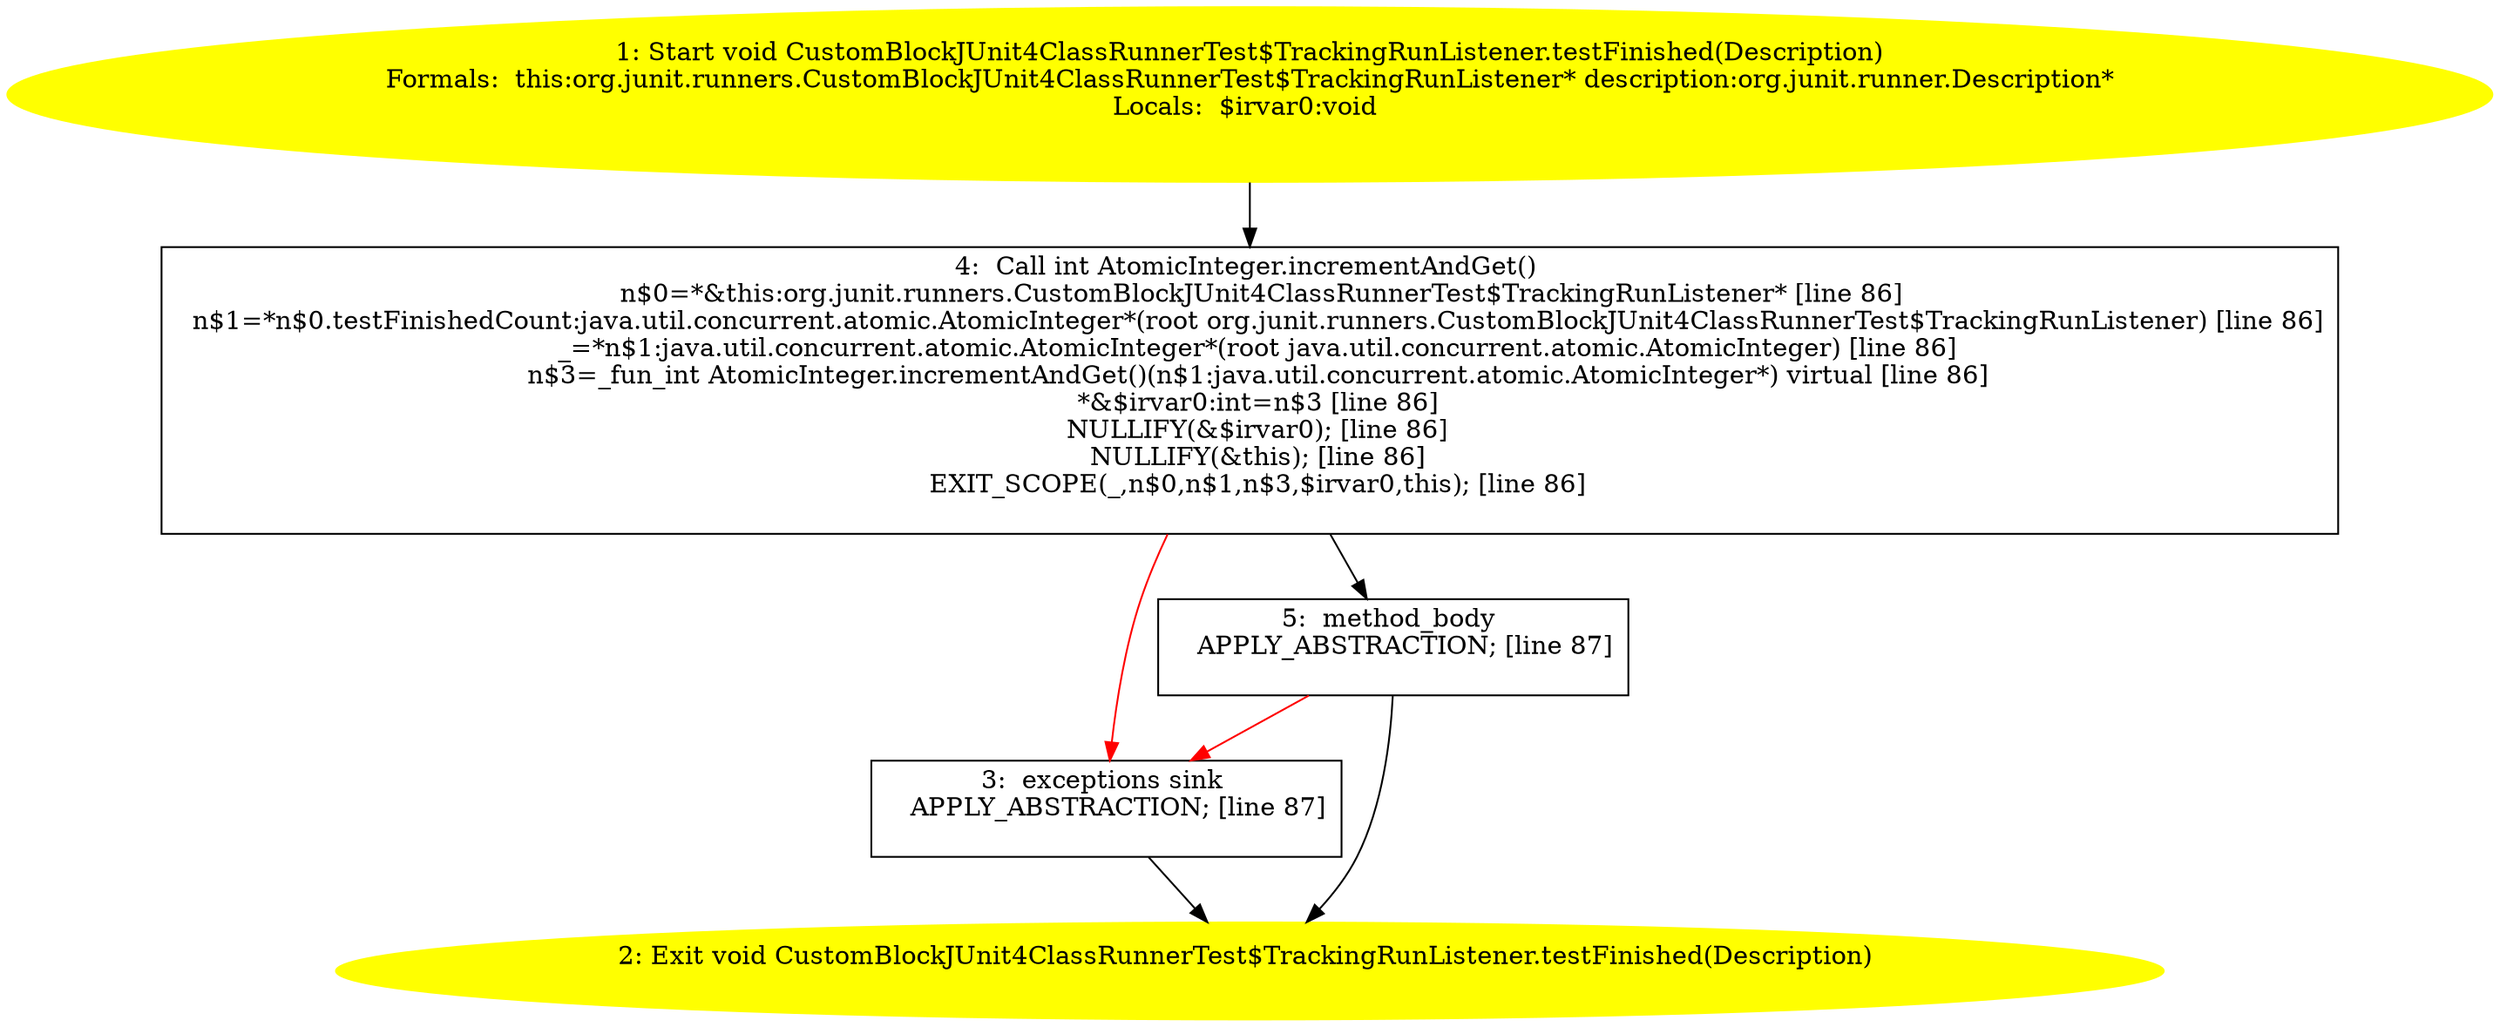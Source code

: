 /* @generated */
digraph cfg {
"org.junit.runners.CustomBlockJUnit4ClassRunnerTest$TrackingRunListener.testFinished(org.junit.runner.1dd089142882310b805c944da2fd9721_1" [label="1: Start void CustomBlockJUnit4ClassRunnerTest$TrackingRunListener.testFinished(Description)\nFormals:  this:org.junit.runners.CustomBlockJUnit4ClassRunnerTest$TrackingRunListener* description:org.junit.runner.Description*\nLocals:  $irvar0:void \n  " color=yellow style=filled]
	

	 "org.junit.runners.CustomBlockJUnit4ClassRunnerTest$TrackingRunListener.testFinished(org.junit.runner.1dd089142882310b805c944da2fd9721_1" -> "org.junit.runners.CustomBlockJUnit4ClassRunnerTest$TrackingRunListener.testFinished(org.junit.runner.1dd089142882310b805c944da2fd9721_4" ;
"org.junit.runners.CustomBlockJUnit4ClassRunnerTest$TrackingRunListener.testFinished(org.junit.runner.1dd089142882310b805c944da2fd9721_2" [label="2: Exit void CustomBlockJUnit4ClassRunnerTest$TrackingRunListener.testFinished(Description) \n  " color=yellow style=filled]
	

"org.junit.runners.CustomBlockJUnit4ClassRunnerTest$TrackingRunListener.testFinished(org.junit.runner.1dd089142882310b805c944da2fd9721_3" [label="3:  exceptions sink \n   APPLY_ABSTRACTION; [line 87]\n " shape="box"]
	

	 "org.junit.runners.CustomBlockJUnit4ClassRunnerTest$TrackingRunListener.testFinished(org.junit.runner.1dd089142882310b805c944da2fd9721_3" -> "org.junit.runners.CustomBlockJUnit4ClassRunnerTest$TrackingRunListener.testFinished(org.junit.runner.1dd089142882310b805c944da2fd9721_2" ;
"org.junit.runners.CustomBlockJUnit4ClassRunnerTest$TrackingRunListener.testFinished(org.junit.runner.1dd089142882310b805c944da2fd9721_4" [label="4:  Call int AtomicInteger.incrementAndGet() \n   n$0=*&this:org.junit.runners.CustomBlockJUnit4ClassRunnerTest$TrackingRunListener* [line 86]\n  n$1=*n$0.testFinishedCount:java.util.concurrent.atomic.AtomicInteger*(root org.junit.runners.CustomBlockJUnit4ClassRunnerTest$TrackingRunListener) [line 86]\n  _=*n$1:java.util.concurrent.atomic.AtomicInteger*(root java.util.concurrent.atomic.AtomicInteger) [line 86]\n  n$3=_fun_int AtomicInteger.incrementAndGet()(n$1:java.util.concurrent.atomic.AtomicInteger*) virtual [line 86]\n  *&$irvar0:int=n$3 [line 86]\n  NULLIFY(&$irvar0); [line 86]\n  NULLIFY(&this); [line 86]\n  EXIT_SCOPE(_,n$0,n$1,n$3,$irvar0,this); [line 86]\n " shape="box"]
	

	 "org.junit.runners.CustomBlockJUnit4ClassRunnerTest$TrackingRunListener.testFinished(org.junit.runner.1dd089142882310b805c944da2fd9721_4" -> "org.junit.runners.CustomBlockJUnit4ClassRunnerTest$TrackingRunListener.testFinished(org.junit.runner.1dd089142882310b805c944da2fd9721_5" ;
	 "org.junit.runners.CustomBlockJUnit4ClassRunnerTest$TrackingRunListener.testFinished(org.junit.runner.1dd089142882310b805c944da2fd9721_4" -> "org.junit.runners.CustomBlockJUnit4ClassRunnerTest$TrackingRunListener.testFinished(org.junit.runner.1dd089142882310b805c944da2fd9721_3" [color="red" ];
"org.junit.runners.CustomBlockJUnit4ClassRunnerTest$TrackingRunListener.testFinished(org.junit.runner.1dd089142882310b805c944da2fd9721_5" [label="5:  method_body \n   APPLY_ABSTRACTION; [line 87]\n " shape="box"]
	

	 "org.junit.runners.CustomBlockJUnit4ClassRunnerTest$TrackingRunListener.testFinished(org.junit.runner.1dd089142882310b805c944da2fd9721_5" -> "org.junit.runners.CustomBlockJUnit4ClassRunnerTest$TrackingRunListener.testFinished(org.junit.runner.1dd089142882310b805c944da2fd9721_2" ;
	 "org.junit.runners.CustomBlockJUnit4ClassRunnerTest$TrackingRunListener.testFinished(org.junit.runner.1dd089142882310b805c944da2fd9721_5" -> "org.junit.runners.CustomBlockJUnit4ClassRunnerTest$TrackingRunListener.testFinished(org.junit.runner.1dd089142882310b805c944da2fd9721_3" [color="red" ];
}
